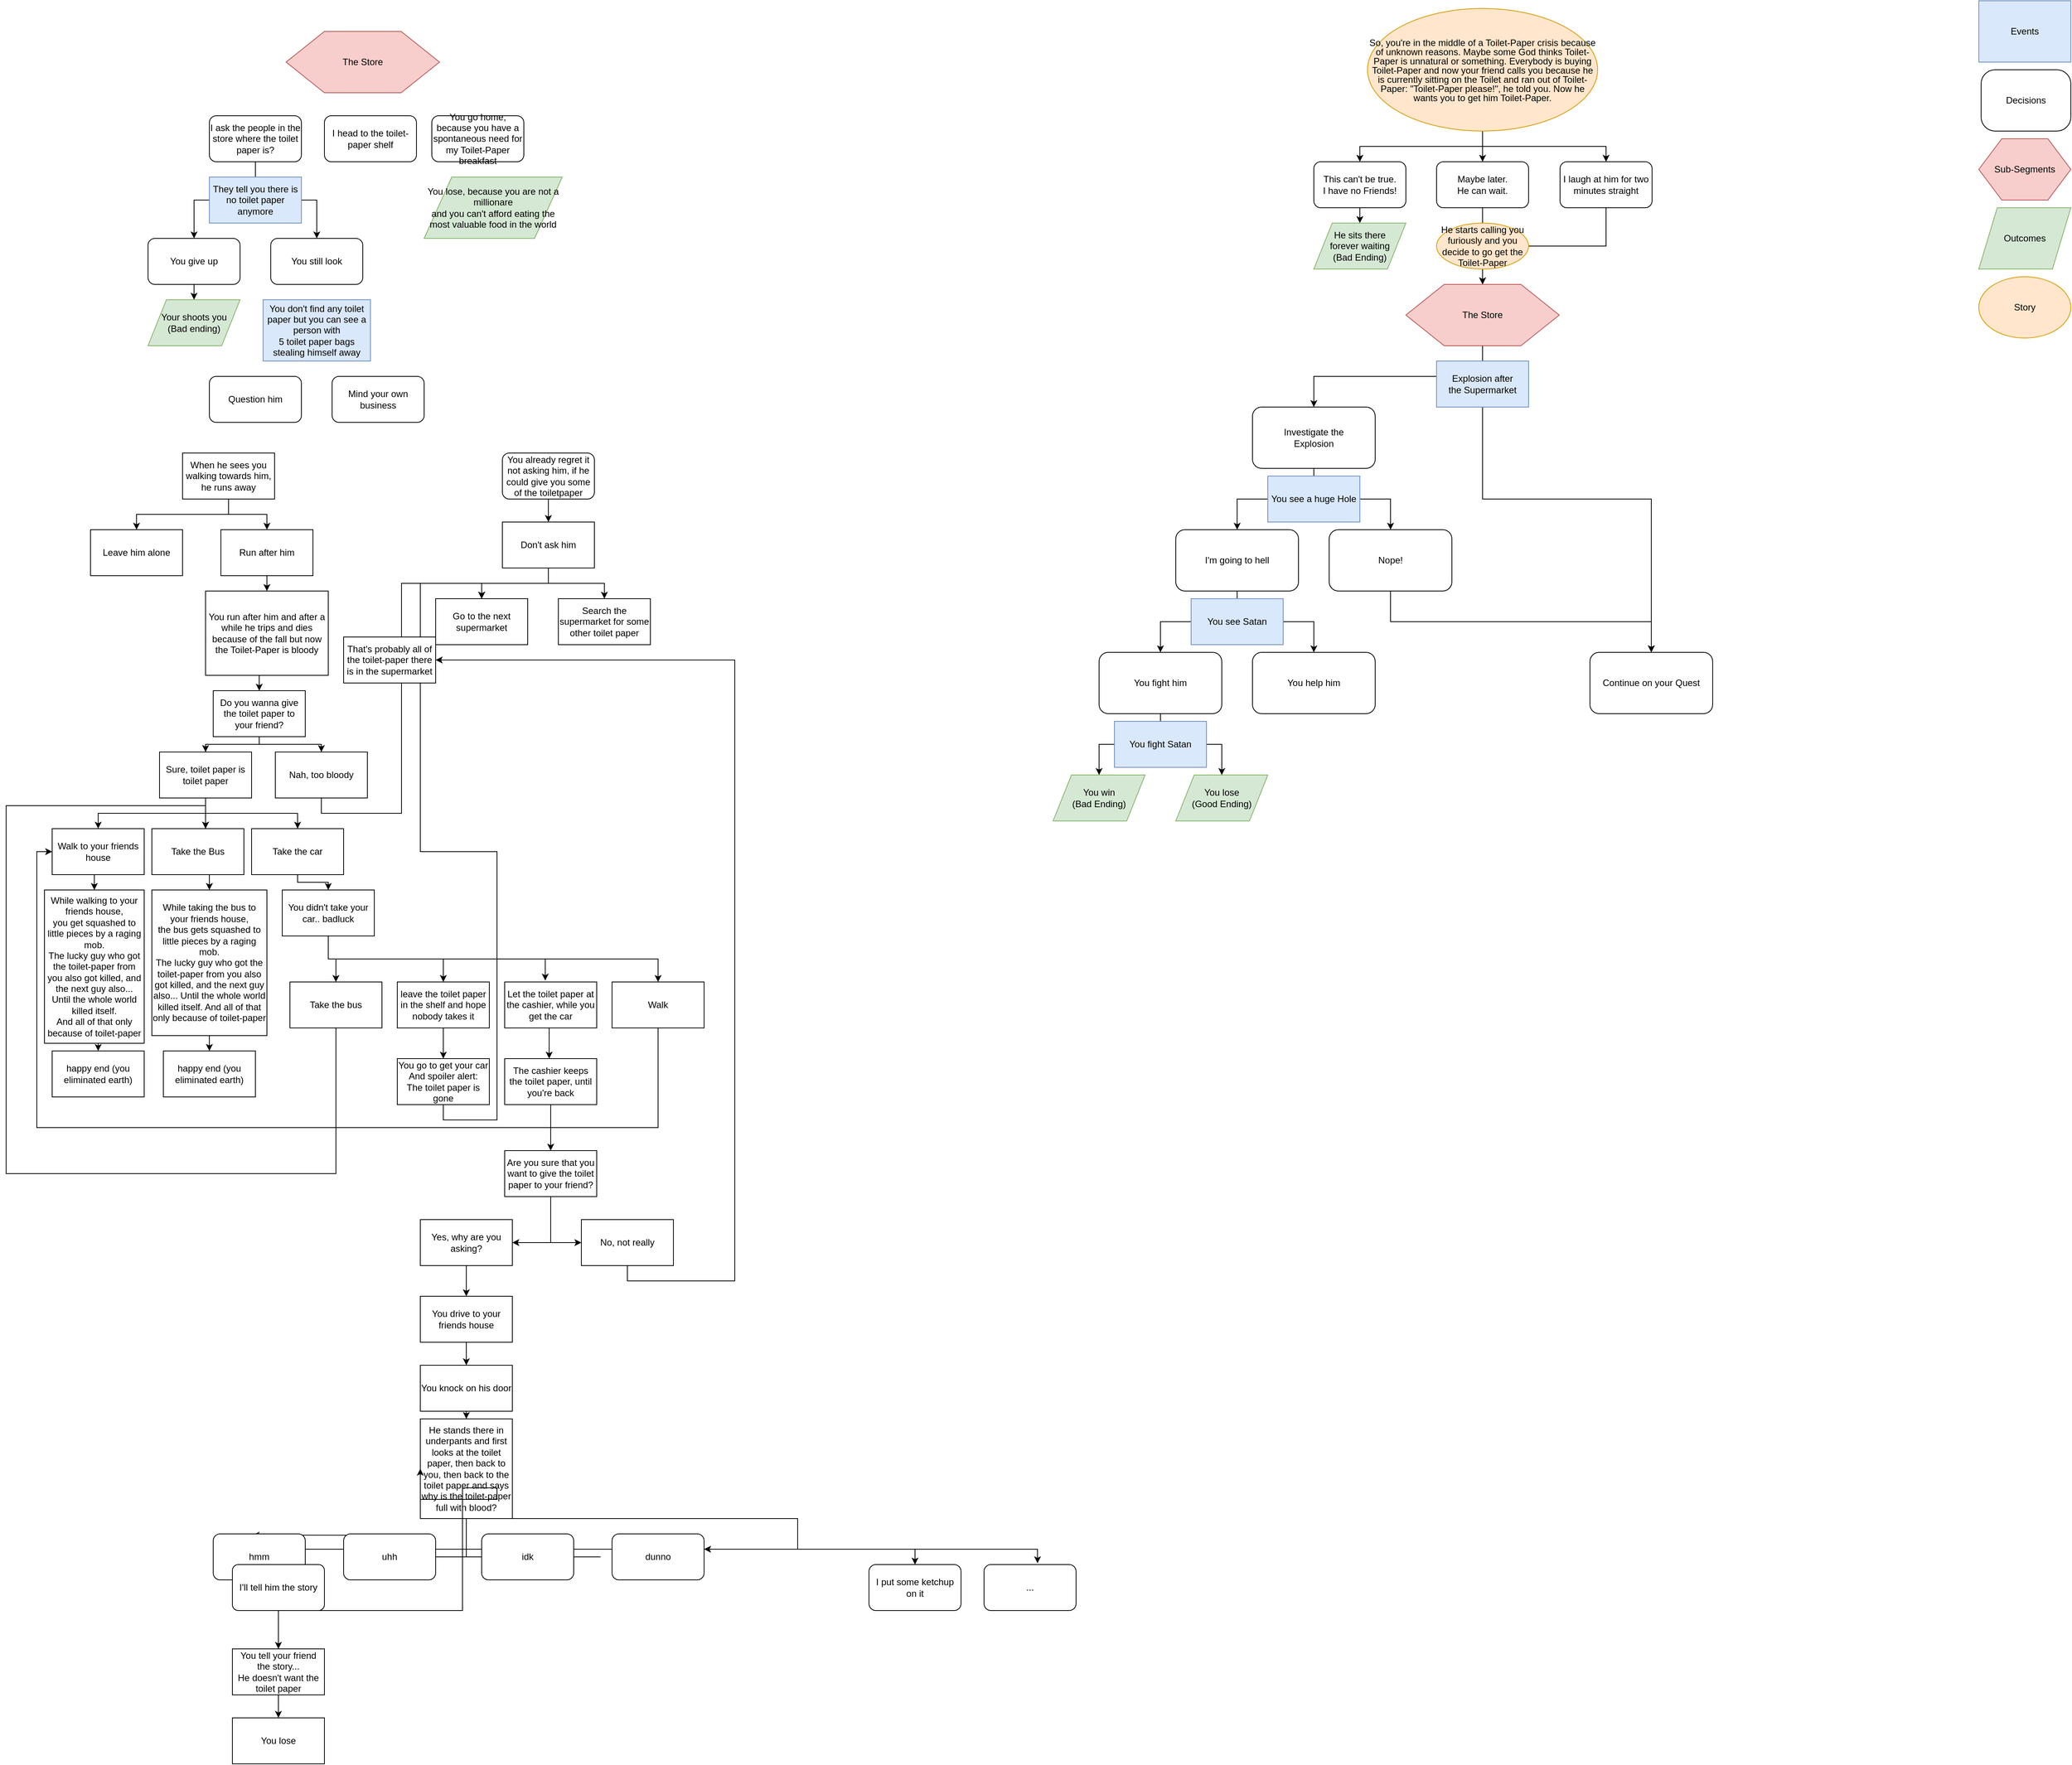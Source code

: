<mxfile version="12.8.9" type="github">
  <diagram id="Qn3-nG2EIfxCC5e99ubx" name="Page-1">
    <mxGraphModel dx="5155" dy="1462" grid="1" gridSize="10" guides="1" tooltips="1" connect="1" arrows="1" fold="1" page="0" pageScale="1" pageWidth="1169" pageHeight="827" background="none" math="0" shadow="0">
      <root>
        <mxCell id="0" />
        <mxCell id="1" parent="0" />
        <mxCell id="w2yHV6jO7LddsXgPNAkQ-8" style="edgeStyle=orthogonalEdgeStyle;rounded=0;orthogonalLoop=1;jettySize=auto;html=1;exitX=0.5;exitY=1;exitDx=0;exitDy=0;entryX=0.5;entryY=0;entryDx=0;entryDy=0;" parent="1" source="qTc8x9LIwxy68OP4qptk-10" target="qTc8x9LIwxy68OP4qptk-4" edge="1">
          <mxGeometry relative="1" as="geometry">
            <mxPoint x="60" y="450" as="sourcePoint" />
            <Array as="points">
              <mxPoint x="60" y="490" />
              <mxPoint x="-160" y="490" />
            </Array>
          </mxGeometry>
        </mxCell>
        <mxCell id="w2yHV6jO7LddsXgPNAkQ-10" style="edgeStyle=orthogonalEdgeStyle;rounded=0;orthogonalLoop=1;jettySize=auto;html=1;exitX=0.5;exitY=1;exitDx=0;exitDy=0;entryX=0.5;entryY=0;entryDx=0;entryDy=0;" parent="1" source="qTc8x9LIwxy68OP4qptk-4" target="w2yHV6jO7LddsXgPNAkQ-2" edge="1">
          <mxGeometry relative="1" as="geometry" />
        </mxCell>
        <mxCell id="w2yHV6jO7LddsXgPNAkQ-13" style="edgeStyle=orthogonalEdgeStyle;rounded=0;orthogonalLoop=1;jettySize=auto;html=1;exitX=0.5;exitY=1;exitDx=0;exitDy=0;entryX=0.5;entryY=0;entryDx=0;entryDy=0;" parent="1" source="qTc8x9LIwxy68OP4qptk-4" target="w2yHV6jO7LddsXgPNAkQ-11" edge="1">
          <mxGeometry relative="1" as="geometry" />
        </mxCell>
        <mxCell id="qTc8x9LIwxy68OP4qptk-4" value="Investigate the&lt;br&gt;Explosion" style="rounded=1;whiteSpace=wrap;html=1;" parent="1" vertex="1">
          <mxGeometry x="-240" y="530" width="160" height="80" as="geometry" />
        </mxCell>
        <mxCell id="qTc8x9LIwxy68OP4qptk-5" value="Continue on your Quest" style="rounded=1;whiteSpace=wrap;html=1;" parent="1" vertex="1">
          <mxGeometry x="200" y="850" width="160" height="80" as="geometry" />
        </mxCell>
        <mxCell id="w2yHV6jO7LddsXgPNAkQ-37" style="edgeStyle=orthogonalEdgeStyle;rounded=0;orthogonalLoop=1;jettySize=auto;html=1;exitX=0.5;exitY=1;exitDx=0;exitDy=0;entryX=0.5;entryY=0;entryDx=0;entryDy=0;" parent="1" source="w2yHV6jO7LddsXgPNAkQ-2" target="w2yHV6jO7LddsXgPNAkQ-36" edge="1">
          <mxGeometry relative="1" as="geometry" />
        </mxCell>
        <mxCell id="w2yHV6jO7LddsXgPNAkQ-38" style="edgeStyle=orthogonalEdgeStyle;rounded=0;orthogonalLoop=1;jettySize=auto;html=1;exitX=0.5;exitY=1;exitDx=0;exitDy=0;entryX=0.5;entryY=0;entryDx=0;entryDy=0;" parent="1" source="w2yHV6jO7LddsXgPNAkQ-2" target="w2yHV6jO7LddsXgPNAkQ-35" edge="1">
          <mxGeometry relative="1" as="geometry" />
        </mxCell>
        <mxCell id="w2yHV6jO7LddsXgPNAkQ-2" value="I&#39;m going to hell" style="rounded=1;whiteSpace=wrap;html=1;" parent="1" vertex="1">
          <mxGeometry x="-340" y="690" width="160" height="80" as="geometry" />
        </mxCell>
        <mxCell id="w2yHV6jO7LddsXgPNAkQ-3" value="You see a huge Hole" style="rounded=0;whiteSpace=wrap;html=1;fillColor=#dae8fc;strokeColor=#6c8ebf;" parent="1" vertex="1">
          <mxGeometry x="-220" y="620" width="120" height="60" as="geometry" />
        </mxCell>
        <mxCell id="ga1ZJdMdY6wzrTvUTJqG-1" style="edgeStyle=orthogonalEdgeStyle;rounded=0;orthogonalLoop=1;jettySize=auto;html=1;exitX=0.5;exitY=1;exitDx=0;exitDy=0;entryX=0.5;entryY=0;entryDx=0;entryDy=0;" parent="1" source="w2yHV6jO7LddsXgPNAkQ-11" target="qTc8x9LIwxy68OP4qptk-5" edge="1">
          <mxGeometry relative="1" as="geometry" />
        </mxCell>
        <mxCell id="w2yHV6jO7LddsXgPNAkQ-11" value="Nope!" style="rounded=1;whiteSpace=wrap;html=1;" parent="1" vertex="1">
          <mxGeometry x="-140" y="690" width="160" height="80" as="geometry" />
        </mxCell>
        <mxCell id="w2yHV6jO7LddsXgPNAkQ-18" value="Events" style="rounded=0;whiteSpace=wrap;html=1;fillColor=#dae8fc;strokeColor=#6c8ebf;" parent="1" vertex="1">
          <mxGeometry x="707" width="120" height="80" as="geometry" />
        </mxCell>
        <mxCell id="w2yHV6jO7LddsXgPNAkQ-19" value="Decisions" style="rounded=1;whiteSpace=wrap;html=1;arcSize=23;" parent="1" vertex="1">
          <mxGeometry x="710" y="90" width="117" height="80" as="geometry" />
        </mxCell>
        <mxCell id="w2yHV6jO7LddsXgPNAkQ-21" value="Outcomes" style="shape=parallelogram;perimeter=parallelogramPerimeter;whiteSpace=wrap;html=1;fillColor=#d5e8d4;strokeColor=#82b366;" parent="1" vertex="1">
          <mxGeometry x="707" y="270" width="120" height="80" as="geometry" />
        </mxCell>
        <mxCell id="w2yHV6jO7LddsXgPNAkQ-22" value="You win&lt;br&gt;(Bad Ending)" style="shape=parallelogram;perimeter=parallelogramPerimeter;whiteSpace=wrap;html=1;fillColor=#d5e8d4;strokeColor=#82b366;" parent="1" vertex="1">
          <mxGeometry x="-500" y="1010" width="120" height="60" as="geometry" />
        </mxCell>
        <mxCell id="w2yHV6jO7LddsXgPNAkQ-23" value="You lose&lt;br&gt;(Good Ending)" style="shape=parallelogram;perimeter=parallelogramPerimeter;whiteSpace=wrap;html=1;fillColor=#d5e8d4;strokeColor=#82b366;" parent="1" vertex="1">
          <mxGeometry x="-340" y="1010" width="120" height="60" as="geometry" />
        </mxCell>
        <mxCell id="w2yHV6jO7LddsXgPNAkQ-33" value="You see Satan" style="rounded=0;whiteSpace=wrap;html=1;fillColor=#dae8fc;strokeColor=#6c8ebf;" parent="1" vertex="1">
          <mxGeometry x="-320" y="780" width="120" height="60" as="geometry" />
        </mxCell>
        <mxCell id="w2yHV6jO7LddsXgPNAkQ-35" value="You help him" style="rounded=1;whiteSpace=wrap;html=1;" parent="1" vertex="1">
          <mxGeometry x="-240" y="850" width="160" height="80" as="geometry" />
        </mxCell>
        <mxCell id="w2yHV6jO7LddsXgPNAkQ-39" style="edgeStyle=orthogonalEdgeStyle;rounded=0;orthogonalLoop=1;jettySize=auto;html=1;exitX=0.5;exitY=1;exitDx=0;exitDy=0;entryX=0.5;entryY=0;entryDx=0;entryDy=0;" parent="1" source="w2yHV6jO7LddsXgPNAkQ-36" target="w2yHV6jO7LddsXgPNAkQ-22" edge="1">
          <mxGeometry relative="1" as="geometry" />
        </mxCell>
        <mxCell id="w2yHV6jO7LddsXgPNAkQ-40" style="edgeStyle=orthogonalEdgeStyle;rounded=0;orthogonalLoop=1;jettySize=auto;html=1;exitX=0.5;exitY=1;exitDx=0;exitDy=0;entryX=0.5;entryY=0;entryDx=0;entryDy=0;" parent="1" source="w2yHV6jO7LddsXgPNAkQ-36" target="w2yHV6jO7LddsXgPNAkQ-23" edge="1">
          <mxGeometry relative="1" as="geometry" />
        </mxCell>
        <mxCell id="w2yHV6jO7LddsXgPNAkQ-36" value="You fight him" style="rounded=1;whiteSpace=wrap;html=1;" parent="1" vertex="1">
          <mxGeometry x="-440" y="850" width="160" height="80" as="geometry" />
        </mxCell>
        <mxCell id="w2yHV6jO7LddsXgPNAkQ-17" value="You fight Satan" style="rounded=0;whiteSpace=wrap;html=1;fillColor=#dae8fc;strokeColor=#6c8ebf;" parent="1" vertex="1">
          <mxGeometry x="-420" y="940" width="120" height="60" as="geometry" />
        </mxCell>
        <mxCell id="hGm-7pk2wTPDIRRF_HYG-1" value="Story" style="ellipse;whiteSpace=wrap;html=1;fillColor=#ffe6cc;strokeColor=#d79b00;" parent="1" vertex="1">
          <mxGeometry x="707" y="360" width="120" height="80" as="geometry" />
        </mxCell>
        <mxCell id="hGm-7pk2wTPDIRRF_HYG-8" style="edgeStyle=orthogonalEdgeStyle;rounded=0;orthogonalLoop=1;jettySize=auto;html=1;exitX=0.5;exitY=1;exitDx=0;exitDy=0;entryX=0.5;entryY=0;entryDx=0;entryDy=0;" parent="1" source="hGm-7pk2wTPDIRRF_HYG-2" target="hGm-7pk2wTPDIRRF_HYG-4" edge="1">
          <mxGeometry relative="1" as="geometry" />
        </mxCell>
        <mxCell id="hGm-7pk2wTPDIRRF_HYG-9" style="edgeStyle=orthogonalEdgeStyle;rounded=0;orthogonalLoop=1;jettySize=auto;html=1;exitX=0.5;exitY=1;exitDx=0;exitDy=0;entryX=0.5;entryY=0;entryDx=0;entryDy=0;" parent="1" source="hGm-7pk2wTPDIRRF_HYG-2" target="hGm-7pk2wTPDIRRF_HYG-5" edge="1">
          <mxGeometry relative="1" as="geometry" />
        </mxCell>
        <mxCell id="hGm-7pk2wTPDIRRF_HYG-10" style="edgeStyle=orthogonalEdgeStyle;rounded=0;orthogonalLoop=1;jettySize=auto;html=1;exitX=0.5;exitY=1;exitDx=0;exitDy=0;entryX=0.5;entryY=0;entryDx=0;entryDy=0;" parent="1" source="hGm-7pk2wTPDIRRF_HYG-2" target="hGm-7pk2wTPDIRRF_HYG-6" edge="1">
          <mxGeometry relative="1" as="geometry" />
        </mxCell>
        <mxCell id="hGm-7pk2wTPDIRRF_HYG-2" value="&lt;p style=&quot;line-height: 100%&quot;&gt;So, you&#39;re in the middle of a Toilet-Paper crisis because of unknown reasons. Maybe some God thinks Toilet-Paper is unnatural or something. Everybody is buying Toilet-Paper and now your friend calls you because he is currently sitting on the Toilet and ran out of Toilet-Paper: &quot;Toilet-Paper please!&quot;, he told you. Now he wants you to get him Toilet-Paper.&lt;/p&gt;" style="ellipse;whiteSpace=wrap;html=1;fillColor=#ffe6cc;strokeColor=#d79b00;align=center;" parent="1" vertex="1">
          <mxGeometry x="-90" y="10" width="300" height="160" as="geometry" />
        </mxCell>
        <mxCell id="hGm-7pk2wTPDIRRF_HYG-13" style="edgeStyle=orthogonalEdgeStyle;rounded=0;orthogonalLoop=1;jettySize=auto;html=1;exitX=0.5;exitY=1;exitDx=0;exitDy=0;entryX=0.5;entryY=0;entryDx=0;entryDy=0;" parent="1" source="hGm-7pk2wTPDIRRF_HYG-4" target="hGm-7pk2wTPDIRRF_HYG-12" edge="1">
          <mxGeometry relative="1" as="geometry" />
        </mxCell>
        <mxCell id="hGm-7pk2wTPDIRRF_HYG-4" value="This can&#39;t be true.&lt;br&gt;I have no Friends!" style="rounded=1;whiteSpace=wrap;html=1;" parent="1" vertex="1">
          <mxGeometry x="-160" y="210" width="120" height="60" as="geometry" />
        </mxCell>
        <mxCell id="HRX807A8xVsZpX2Y_Qhh-1" style="edgeStyle=orthogonalEdgeStyle;rounded=0;orthogonalLoop=1;jettySize=auto;html=1;exitX=0.5;exitY=1;exitDx=0;exitDy=0;entryX=0.5;entryY=0;entryDx=0;entryDy=0;" edge="1" parent="1" source="hGm-7pk2wTPDIRRF_HYG-5" target="OO5MdOur09zsrJe4_zCE-3">
          <mxGeometry relative="1" as="geometry" />
        </mxCell>
        <mxCell id="hGm-7pk2wTPDIRRF_HYG-5" value="Maybe later.&lt;br&gt;He can wait." style="rounded=1;whiteSpace=wrap;html=1;" parent="1" vertex="1">
          <mxGeometry y="210" width="120" height="60" as="geometry" />
        </mxCell>
        <mxCell id="HRX807A8xVsZpX2Y_Qhh-2" style="edgeStyle=orthogonalEdgeStyle;rounded=0;orthogonalLoop=1;jettySize=auto;html=1;exitX=0.5;exitY=1;exitDx=0;exitDy=0;entryX=0.5;entryY=0;entryDx=0;entryDy=0;" edge="1" parent="1" source="hGm-7pk2wTPDIRRF_HYG-6" target="OO5MdOur09zsrJe4_zCE-3">
          <mxGeometry relative="1" as="geometry" />
        </mxCell>
        <mxCell id="hGm-7pk2wTPDIRRF_HYG-6" value="I laugh at him for two minutes straight" style="rounded=1;whiteSpace=wrap;html=1;" parent="1" vertex="1">
          <mxGeometry x="161" y="210" width="120" height="60" as="geometry" />
        </mxCell>
        <mxCell id="hGm-7pk2wTPDIRRF_HYG-12" value="He sits there &lt;br&gt;forever waiting&lt;br&gt;(Bad Ending)" style="shape=parallelogram;perimeter=parallelogramPerimeter;whiteSpace=wrap;html=1;fillColor=#d5e8d4;strokeColor=#82b366;" parent="1" vertex="1">
          <mxGeometry x="-160" y="290" width="120" height="60" as="geometry" />
        </mxCell>
        <mxCell id="hGm-7pk2wTPDIRRF_HYG-14" value="He starts calling you furiously and you decide to go get the Toilet-Paper" style="ellipse;whiteSpace=wrap;html=1;fillColor=#ffe6cc;strokeColor=#d79b00;" parent="1" vertex="1">
          <mxGeometry y="290" width="120" height="60" as="geometry" />
        </mxCell>
        <mxCell id="OO5MdOur09zsrJe4_zCE-1" value="Sub-Segments" style="shape=hexagon;perimeter=hexagonPerimeter2;whiteSpace=wrap;html=1;fillColor=#f8cecc;strokeColor=#b85450;" parent="1" vertex="1">
          <mxGeometry x="707" y="180" width="120" height="80" as="geometry" />
        </mxCell>
        <mxCell id="xJ5OwYgdjSTBkFPhT8F--6" style="edgeStyle=orthogonalEdgeStyle;rounded=0;orthogonalLoop=1;jettySize=auto;html=1;exitX=0.5;exitY=1;exitDx=0;exitDy=0;entryX=0.5;entryY=0;entryDx=0;entryDy=0;" edge="1" parent="1" source="OO5MdOur09zsrJe4_zCE-3" target="qTc8x9LIwxy68OP4qptk-5">
          <mxGeometry relative="1" as="geometry" />
        </mxCell>
        <mxCell id="OO5MdOur09zsrJe4_zCE-3" value="The Store" style="shape=hexagon;perimeter=hexagonPerimeter2;whiteSpace=wrap;html=1;fillColor=#f8cecc;strokeColor=#b85450;" parent="1" vertex="1">
          <mxGeometry x="-40" y="370" width="200" height="80" as="geometry" />
        </mxCell>
        <mxCell id="qTc8x9LIwxy68OP4qptk-10" value="Explosion after&lt;br&gt;the Supermarket" style="rounded=0;whiteSpace=wrap;html=1;fillColor=#dae8fc;strokeColor=#6c8ebf;" parent="1" vertex="1">
          <mxGeometry y="470" width="120" height="60" as="geometry" />
        </mxCell>
        <mxCell id="4MemGEek6DB2b53ONelM-1" value="The Store" style="shape=hexagon;perimeter=hexagonPerimeter2;whiteSpace=wrap;html=1;fillColor=#f8cecc;strokeColor=#b85450;" parent="1" vertex="1">
          <mxGeometry x="-1500" y="40" width="200" height="80" as="geometry" />
        </mxCell>
        <mxCell id="4MemGEek6DB2b53ONelM-9" value="&lt;div&gt;You don&#39;t find any toilet paper but you can see a person with &lt;br&gt;&lt;/div&gt;&lt;div&gt;5 toilet paper bags stealing himself away&lt;/div&gt;" style="rounded=0;whiteSpace=wrap;html=1;fillColor=#dae8fc;strokeColor=#6c8ebf;" parent="1" vertex="1">
          <mxGeometry x="-1530" y="390" width="140" height="80" as="geometry" />
        </mxCell>
        <mxCell id="WwWyATiSNRp0P1ia7kzS-32" style="edgeStyle=orthogonalEdgeStyle;rounded=0;orthogonalLoop=1;jettySize=auto;html=1;exitX=0.5;exitY=1;exitDx=0;exitDy=0;entryX=0.5;entryY=0;entryDx=0;entryDy=0;" parent="1" source="WwWyATiSNRp0P1ia7kzS-8" target="WwWyATiSNRp0P1ia7kzS-31" edge="1">
          <mxGeometry relative="1" as="geometry" />
        </mxCell>
        <mxCell id="WwWyATiSNRp0P1ia7kzS-33" style="edgeStyle=orthogonalEdgeStyle;rounded=0;orthogonalLoop=1;jettySize=auto;html=1;exitX=0.5;exitY=1;exitDx=0;exitDy=0;entryX=0.5;entryY=0;entryDx=0;entryDy=0;" parent="1" source="WwWyATiSNRp0P1ia7kzS-8" target="WwWyATiSNRp0P1ia7kzS-30" edge="1">
          <mxGeometry relative="1" as="geometry" />
        </mxCell>
        <mxCell id="WwWyATiSNRp0P1ia7kzS-8" value="When he sees you walking towards him, he runs away" style="rounded=0;whiteSpace=wrap;html=1;" parent="1" vertex="1">
          <mxGeometry x="-1635" y="590" width="120" height="60" as="geometry" />
        </mxCell>
        <mxCell id="WwWyATiSNRp0P1ia7kzS-25" style="edgeStyle=orthogonalEdgeStyle;rounded=0;orthogonalLoop=1;jettySize=auto;html=1;exitX=0.5;exitY=1;exitDx=0;exitDy=0;entryX=0.5;entryY=0;entryDx=0;entryDy=0;" parent="1" source="WwWyATiSNRp0P1ia7kzS-9" target="WwWyATiSNRp0P1ia7kzS-17" edge="1">
          <mxGeometry relative="1" as="geometry" />
        </mxCell>
        <mxCell id="WwWyATiSNRp0P1ia7kzS-9" value="&lt;div&gt;You already regret it not asking him, if he could give you some of the toiletpaper&lt;/div&gt;" style="rounded=1;whiteSpace=wrap;html=1;" parent="1" vertex="1">
          <mxGeometry x="-1218" y="590" width="120" height="60" as="geometry" />
        </mxCell>
        <mxCell id="WwWyATiSNRp0P1ia7kzS-28" style="edgeStyle=orthogonalEdgeStyle;rounded=0;orthogonalLoop=1;jettySize=auto;html=1;exitX=0.5;exitY=1;exitDx=0;exitDy=0;entryX=0.5;entryY=0;entryDx=0;entryDy=0;" parent="1" source="WwWyATiSNRp0P1ia7kzS-17" target="WwWyATiSNRp0P1ia7kzS-27" edge="1">
          <mxGeometry relative="1" as="geometry" />
        </mxCell>
        <mxCell id="xJ5OwYgdjSTBkFPhT8F--2" style="edgeStyle=orthogonalEdgeStyle;rounded=0;orthogonalLoop=1;jettySize=auto;html=1;exitX=0.5;exitY=1;exitDx=0;exitDy=0;entryX=0.5;entryY=0;entryDx=0;entryDy=0;" edge="1" parent="1" source="WwWyATiSNRp0P1ia7kzS-17" target="WwWyATiSNRp0P1ia7kzS-26">
          <mxGeometry relative="1" as="geometry" />
        </mxCell>
        <mxCell id="WwWyATiSNRp0P1ia7kzS-17" value="Don&#39;t ask him" style="rounded=0;whiteSpace=wrap;html=1;" parent="1" vertex="1">
          <mxGeometry x="-1218" y="680" width="120" height="60" as="geometry" />
        </mxCell>
        <mxCell id="WwWyATiSNRp0P1ia7kzS-26" value="Go to the next supermarket" style="rounded=0;whiteSpace=wrap;html=1;" parent="1" vertex="1">
          <mxGeometry x="-1305" y="780" width="120" height="60" as="geometry" />
        </mxCell>
        <mxCell id="WwWyATiSNRp0P1ia7kzS-27" value="Search the supermarket for some other toilet paper" style="rounded=0;whiteSpace=wrap;html=1;" parent="1" vertex="1">
          <mxGeometry x="-1145" y="780" width="120" height="60" as="geometry" />
        </mxCell>
        <mxCell id="WwWyATiSNRp0P1ia7kzS-30" value="&lt;div&gt;Leave him alone&lt;/div&gt;" style="rounded=0;whiteSpace=wrap;html=1;" parent="1" vertex="1">
          <mxGeometry x="-1755" y="690" width="120" height="60" as="geometry" />
        </mxCell>
        <mxCell id="M6KW342iFe4JDzRaZPrO-2" style="edgeStyle=orthogonalEdgeStyle;rounded=0;orthogonalLoop=1;jettySize=auto;html=1;exitX=0.5;exitY=1;exitDx=0;exitDy=0;entryX=0.5;entryY=0;entryDx=0;entryDy=0;" edge="1" parent="1" source="WwWyATiSNRp0P1ia7kzS-31" target="M6KW342iFe4JDzRaZPrO-1">
          <mxGeometry relative="1" as="geometry" />
        </mxCell>
        <mxCell id="WwWyATiSNRp0P1ia7kzS-31" value="Run after him" style="rounded=0;whiteSpace=wrap;html=1;" parent="1" vertex="1">
          <mxGeometry x="-1585" y="690" width="120" height="60" as="geometry" />
        </mxCell>
        <mxCell id="M6KW342iFe4JDzRaZPrO-4" style="edgeStyle=orthogonalEdgeStyle;rounded=0;orthogonalLoop=1;jettySize=auto;html=1;exitX=0.5;exitY=1;exitDx=0;exitDy=0;entryX=0.5;entryY=0;entryDx=0;entryDy=0;" edge="1" parent="1" source="M6KW342iFe4JDzRaZPrO-1" target="M6KW342iFe4JDzRaZPrO-3">
          <mxGeometry relative="1" as="geometry" />
        </mxCell>
        <mxCell id="M6KW342iFe4JDzRaZPrO-1" value="You run after him and after a while he trips and dies because of the fall but now the Toilet-Paper is bloody" style="rounded=0;whiteSpace=wrap;html=1;" vertex="1" parent="1">
          <mxGeometry x="-1605" y="770" width="160" height="110" as="geometry" />
        </mxCell>
        <mxCell id="M6KW342iFe4JDzRaZPrO-7" style="edgeStyle=orthogonalEdgeStyle;rounded=0;orthogonalLoop=1;jettySize=auto;html=1;exitX=0.5;exitY=1;exitDx=0;exitDy=0;entryX=0.5;entryY=0;entryDx=0;entryDy=0;" edge="1" parent="1" source="M6KW342iFe4JDzRaZPrO-3" target="M6KW342iFe4JDzRaZPrO-5">
          <mxGeometry relative="1" as="geometry">
            <Array as="points">
              <mxPoint x="-1535" y="970" />
              <mxPoint x="-1605" y="970" />
            </Array>
          </mxGeometry>
        </mxCell>
        <mxCell id="M6KW342iFe4JDzRaZPrO-8" style="edgeStyle=orthogonalEdgeStyle;rounded=0;orthogonalLoop=1;jettySize=auto;html=1;exitX=0.5;exitY=1;exitDx=0;exitDy=0;entryX=0.5;entryY=0;entryDx=0;entryDy=0;" edge="1" parent="1" source="M6KW342iFe4JDzRaZPrO-3" target="M6KW342iFe4JDzRaZPrO-6">
          <mxGeometry relative="1" as="geometry">
            <Array as="points">
              <mxPoint x="-1535" y="970" />
              <mxPoint x="-1454" y="970" />
            </Array>
          </mxGeometry>
        </mxCell>
        <mxCell id="M6KW342iFe4JDzRaZPrO-3" value="Do you wanna give the toilet paper to your friend?" style="rounded=0;whiteSpace=wrap;html=1;" vertex="1" parent="1">
          <mxGeometry x="-1595" y="900" width="120" height="60" as="geometry" />
        </mxCell>
        <mxCell id="M6KW342iFe4JDzRaZPrO-13" style="edgeStyle=orthogonalEdgeStyle;rounded=0;orthogonalLoop=1;jettySize=auto;html=1;exitX=0.5;exitY=1;exitDx=0;exitDy=0;" edge="1" parent="1" source="M6KW342iFe4JDzRaZPrO-5" target="M6KW342iFe4JDzRaZPrO-12">
          <mxGeometry relative="1" as="geometry" />
        </mxCell>
        <mxCell id="M6KW342iFe4JDzRaZPrO-14" style="edgeStyle=orthogonalEdgeStyle;rounded=0;orthogonalLoop=1;jettySize=auto;html=1;exitX=0.5;exitY=1;exitDx=0;exitDy=0;" edge="1" parent="1" source="M6KW342iFe4JDzRaZPrO-5" target="M6KW342iFe4JDzRaZPrO-11">
          <mxGeometry relative="1" as="geometry">
            <Array as="points">
              <mxPoint x="-1605" y="1070" />
              <mxPoint x="-1605" y="1070" />
            </Array>
          </mxGeometry>
        </mxCell>
        <mxCell id="M6KW342iFe4JDzRaZPrO-15" style="edgeStyle=orthogonalEdgeStyle;rounded=0;orthogonalLoop=1;jettySize=auto;html=1;exitX=0.5;exitY=1;exitDx=0;exitDy=0;entryX=0.5;entryY=0;entryDx=0;entryDy=0;" edge="1" parent="1" source="M6KW342iFe4JDzRaZPrO-5" target="M6KW342iFe4JDzRaZPrO-10">
          <mxGeometry relative="1" as="geometry" />
        </mxCell>
        <mxCell id="M6KW342iFe4JDzRaZPrO-5" value="Sure, toilet paper is toilet paper " style="rounded=0;whiteSpace=wrap;html=1;" vertex="1" parent="1">
          <mxGeometry x="-1665" y="980" width="120" height="60" as="geometry" />
        </mxCell>
        <mxCell id="xJ5OwYgdjSTBkFPhT8F--1" style="edgeStyle=orthogonalEdgeStyle;rounded=0;orthogonalLoop=1;jettySize=auto;html=1;exitX=0.5;exitY=1;exitDx=0;exitDy=0;entryX=0.5;entryY=0;entryDx=0;entryDy=0;" edge="1" parent="1" source="M6KW342iFe4JDzRaZPrO-6" target="WwWyATiSNRp0P1ia7kzS-26">
          <mxGeometry relative="1" as="geometry" />
        </mxCell>
        <mxCell id="M6KW342iFe4JDzRaZPrO-6" value="Nah, too bloody" style="rounded=0;whiteSpace=wrap;html=1;" vertex="1" parent="1">
          <mxGeometry x="-1514" y="980" width="120" height="60" as="geometry" />
        </mxCell>
        <mxCell id="M6KW342iFe4JDzRaZPrO-20" style="edgeStyle=orthogonalEdgeStyle;rounded=0;orthogonalLoop=1;jettySize=auto;html=1;exitX=0.5;exitY=1;exitDx=0;exitDy=0;entryX=0.5;entryY=0;entryDx=0;entryDy=0;" edge="1" parent="1" source="M6KW342iFe4JDzRaZPrO-10" target="M6KW342iFe4JDzRaZPrO-17">
          <mxGeometry relative="1" as="geometry" />
        </mxCell>
        <mxCell id="M6KW342iFe4JDzRaZPrO-10" value="&lt;div&gt;Walk to your friends house&lt;/div&gt;" style="rounded=0;whiteSpace=wrap;html=1;" vertex="1" parent="1">
          <mxGeometry x="-1805" y="1080" width="120" height="60" as="geometry" />
        </mxCell>
        <mxCell id="M6KW342iFe4JDzRaZPrO-24" style="edgeStyle=orthogonalEdgeStyle;rounded=0;orthogonalLoop=1;jettySize=auto;html=1;exitX=0.5;exitY=1;exitDx=0;exitDy=0;entryX=0.5;entryY=0;entryDx=0;entryDy=0;" edge="1" parent="1" source="M6KW342iFe4JDzRaZPrO-11" target="M6KW342iFe4JDzRaZPrO-22">
          <mxGeometry relative="1" as="geometry" />
        </mxCell>
        <mxCell id="M6KW342iFe4JDzRaZPrO-11" value="Take the Bus" style="rounded=0;whiteSpace=wrap;html=1;" vertex="1" parent="1">
          <mxGeometry x="-1675" y="1080" width="120" height="60" as="geometry" />
        </mxCell>
        <mxCell id="M6KW342iFe4JDzRaZPrO-26" style="edgeStyle=orthogonalEdgeStyle;rounded=0;orthogonalLoop=1;jettySize=auto;html=1;exitX=0.5;exitY=1;exitDx=0;exitDy=0;entryX=0.5;entryY=0;entryDx=0;entryDy=0;" edge="1" parent="1" source="M6KW342iFe4JDzRaZPrO-12" target="M6KW342iFe4JDzRaZPrO-25">
          <mxGeometry relative="1" as="geometry">
            <Array as="points">
              <mxPoint x="-1485" y="1150" />
              <mxPoint x="-1445" y="1150" />
            </Array>
          </mxGeometry>
        </mxCell>
        <mxCell id="M6KW342iFe4JDzRaZPrO-12" value="Take the car" style="rounded=0;whiteSpace=wrap;html=1;" vertex="1" parent="1">
          <mxGeometry x="-1545" y="1080" width="120" height="60" as="geometry" />
        </mxCell>
        <mxCell id="M6KW342iFe4JDzRaZPrO-19" style="edgeStyle=orthogonalEdgeStyle;rounded=0;orthogonalLoop=1;jettySize=auto;html=1;exitX=0.5;exitY=1;exitDx=0;exitDy=0;entryX=0.5;entryY=0;entryDx=0;entryDy=0;" edge="1" parent="1" source="M6KW342iFe4JDzRaZPrO-17" target="M6KW342iFe4JDzRaZPrO-18">
          <mxGeometry relative="1" as="geometry" />
        </mxCell>
        <mxCell id="M6KW342iFe4JDzRaZPrO-17" value="&lt;div&gt;While walking to your friends house,&lt;/div&gt;&lt;div&gt;you get squashed to little pieces by a raging mob.&lt;/div&gt;&lt;div&gt;The lucky guy who got the toilet-paper from you also got killed, and the next guy also... Until the whole world killed itself.&lt;/div&gt;&lt;div&gt; And all of that only because of toilet-paper&lt;/div&gt;" style="rounded=0;whiteSpace=wrap;html=1;" vertex="1" parent="1">
          <mxGeometry x="-1815" y="1160" width="130" height="200" as="geometry" />
        </mxCell>
        <mxCell id="M6KW342iFe4JDzRaZPrO-18" value="happy end (you eliminated earth)" style="rounded=0;whiteSpace=wrap;html=1;" vertex="1" parent="1">
          <mxGeometry x="-1805" y="1370" width="120" height="60" as="geometry" />
        </mxCell>
        <mxCell id="M6KW342iFe4JDzRaZPrO-21" style="edgeStyle=orthogonalEdgeStyle;rounded=0;orthogonalLoop=1;jettySize=auto;html=1;exitX=0.5;exitY=1;exitDx=0;exitDy=0;entryX=0.5;entryY=0;entryDx=0;entryDy=0;" edge="1" source="M6KW342iFe4JDzRaZPrO-22" target="M6KW342iFe4JDzRaZPrO-23" parent="1">
          <mxGeometry relative="1" as="geometry" />
        </mxCell>
        <mxCell id="M6KW342iFe4JDzRaZPrO-22" value="&lt;div&gt;While taking the bus to your friends house,&lt;/div&gt;&lt;div&gt;the bus gets squashed to little pieces by a raging mob.&lt;br&gt;&lt;/div&gt;&lt;div&gt;The lucky guy who got the toilet-paper from you also got killed, and the next guy also... Until the whole world killed itself. And all of that only because of toilet-paper&lt;br&gt;&lt;/div&gt;" style="rounded=0;whiteSpace=wrap;html=1;" vertex="1" parent="1">
          <mxGeometry x="-1675" y="1160" width="150" height="190" as="geometry" />
        </mxCell>
        <mxCell id="M6KW342iFe4JDzRaZPrO-23" value="happy end (you eliminated earth)" style="rounded=0;whiteSpace=wrap;html=1;" vertex="1" parent="1">
          <mxGeometry x="-1660" y="1370" width="120" height="60" as="geometry" />
        </mxCell>
        <mxCell id="M6KW342iFe4JDzRaZPrO-31" style="edgeStyle=orthogonalEdgeStyle;rounded=0;orthogonalLoop=1;jettySize=auto;html=1;exitX=0.5;exitY=1;exitDx=0;exitDy=0;entryX=0.5;entryY=0;entryDx=0;entryDy=0;" edge="1" parent="1" source="M6KW342iFe4JDzRaZPrO-25" target="M6KW342iFe4JDzRaZPrO-30">
          <mxGeometry relative="1" as="geometry" />
        </mxCell>
        <mxCell id="M6KW342iFe4JDzRaZPrO-32" style="edgeStyle=orthogonalEdgeStyle;rounded=0;orthogonalLoop=1;jettySize=auto;html=1;exitX=0.5;exitY=1;exitDx=0;exitDy=0;entryX=0.5;entryY=0;entryDx=0;entryDy=0;" edge="1" parent="1" source="M6KW342iFe4JDzRaZPrO-25" target="M6KW342iFe4JDzRaZPrO-27">
          <mxGeometry relative="1" as="geometry" />
        </mxCell>
        <mxCell id="M6KW342iFe4JDzRaZPrO-33" style="edgeStyle=orthogonalEdgeStyle;rounded=0;orthogonalLoop=1;jettySize=auto;html=1;exitX=0.5;exitY=1;exitDx=0;exitDy=0;entryX=0.441;entryY=-0.031;entryDx=0;entryDy=0;entryPerimeter=0;" edge="1" parent="1" source="M6KW342iFe4JDzRaZPrO-25" target="M6KW342iFe4JDzRaZPrO-28">
          <mxGeometry relative="1" as="geometry" />
        </mxCell>
        <mxCell id="M6KW342iFe4JDzRaZPrO-34" style="edgeStyle=orthogonalEdgeStyle;rounded=0;orthogonalLoop=1;jettySize=auto;html=1;exitX=0.5;exitY=1;exitDx=0;exitDy=0;" edge="1" parent="1" source="M6KW342iFe4JDzRaZPrO-25" target="M6KW342iFe4JDzRaZPrO-29">
          <mxGeometry relative="1" as="geometry" />
        </mxCell>
        <mxCell id="M6KW342iFe4JDzRaZPrO-25" value="&lt;div&gt;You didn&#39;t take your car.. badluck&lt;/div&gt;" style="rounded=0;whiteSpace=wrap;html=1;" vertex="1" parent="1">
          <mxGeometry x="-1505" y="1160" width="120" height="60" as="geometry" />
        </mxCell>
        <mxCell id="M6KW342iFe4JDzRaZPrO-39" style="edgeStyle=orthogonalEdgeStyle;rounded=0;orthogonalLoop=1;jettySize=auto;html=1;exitX=0.5;exitY=1;exitDx=0;exitDy=0;entryX=0.5;entryY=0;entryDx=0;entryDy=0;" edge="1" parent="1" source="M6KW342iFe4JDzRaZPrO-27" target="M6KW342iFe4JDzRaZPrO-38">
          <mxGeometry relative="1" as="geometry" />
        </mxCell>
        <mxCell id="M6KW342iFe4JDzRaZPrO-27" value="leave the toilet paper in the shelf and hope nobody takes it" style="rounded=0;whiteSpace=wrap;html=1;" vertex="1" parent="1">
          <mxGeometry x="-1355" y="1280" width="120" height="60" as="geometry" />
        </mxCell>
        <mxCell id="M6KW342iFe4JDzRaZPrO-48" style="edgeStyle=orthogonalEdgeStyle;rounded=0;orthogonalLoop=1;jettySize=auto;html=1;exitX=0.5;exitY=1;exitDx=0;exitDy=0;" edge="1" parent="1" source="M6KW342iFe4JDzRaZPrO-28" target="M6KW342iFe4JDzRaZPrO-47">
          <mxGeometry relative="1" as="geometry">
            <mxPoint x="-1157" y="1370" as="targetPoint" />
            <Array as="points">
              <mxPoint x="-1157" y="1340" />
            </Array>
          </mxGeometry>
        </mxCell>
        <mxCell id="M6KW342iFe4JDzRaZPrO-28" value="Let the toilet paper at the cashier, while you get the car" style="rounded=0;whiteSpace=wrap;html=1;" vertex="1" parent="1">
          <mxGeometry x="-1215" y="1280" width="120" height="60" as="geometry" />
        </mxCell>
        <mxCell id="M6KW342iFe4JDzRaZPrO-37" style="edgeStyle=orthogonalEdgeStyle;rounded=0;orthogonalLoop=1;jettySize=auto;html=1;exitX=0.5;exitY=1;exitDx=0;exitDy=0;entryX=0;entryY=0.5;entryDx=0;entryDy=0;" edge="1" parent="1" source="M6KW342iFe4JDzRaZPrO-29" target="M6KW342iFe4JDzRaZPrO-10">
          <mxGeometry relative="1" as="geometry">
            <Array as="points">
              <mxPoint x="-1015" y="1470" />
              <mxPoint x="-1825" y="1470" />
              <mxPoint x="-1825" y="1110" />
            </Array>
          </mxGeometry>
        </mxCell>
        <mxCell id="M6KW342iFe4JDzRaZPrO-29" value="Walk" style="rounded=0;whiteSpace=wrap;html=1;" vertex="1" parent="1">
          <mxGeometry x="-1075" y="1280" width="120" height="60" as="geometry" />
        </mxCell>
        <mxCell id="M6KW342iFe4JDzRaZPrO-35" style="edgeStyle=orthogonalEdgeStyle;rounded=0;orthogonalLoop=1;jettySize=auto;html=1;exitX=0.5;exitY=1;exitDx=0;exitDy=0;" edge="1" parent="1" source="M6KW342iFe4JDzRaZPrO-30" target="M6KW342iFe4JDzRaZPrO-11">
          <mxGeometry relative="1" as="geometry">
            <Array as="points">
              <mxPoint x="-1435" y="1530" />
              <mxPoint x="-1865" y="1530" />
              <mxPoint x="-1865" y="1050" />
              <mxPoint x="-1605" y="1050" />
            </Array>
          </mxGeometry>
        </mxCell>
        <mxCell id="M6KW342iFe4JDzRaZPrO-30" value="Take the bus" style="rounded=0;whiteSpace=wrap;html=1;" vertex="1" parent="1">
          <mxGeometry x="-1495" y="1280" width="120" height="60" as="geometry" />
        </mxCell>
        <mxCell id="xJ5OwYgdjSTBkFPhT8F--4" style="edgeStyle=orthogonalEdgeStyle;rounded=0;orthogonalLoop=1;jettySize=auto;html=1;exitX=0.5;exitY=1;exitDx=0;exitDy=0;entryX=0.5;entryY=0;entryDx=0;entryDy=0;" edge="1" parent="1" source="M6KW342iFe4JDzRaZPrO-38" target="WwWyATiSNRp0P1ia7kzS-26">
          <mxGeometry relative="1" as="geometry">
            <Array as="points">
              <mxPoint x="-1295" y="1460" />
              <mxPoint x="-1225" y="1460" />
              <mxPoint x="-1225" y="1110" />
              <mxPoint x="-1325" y="1110" />
              <mxPoint x="-1325" y="760" />
              <mxPoint x="-1245" y="760" />
            </Array>
          </mxGeometry>
        </mxCell>
        <mxCell id="M6KW342iFe4JDzRaZPrO-38" value="&lt;div&gt;You go to get your car&lt;br&gt;&lt;/div&gt;&lt;div&gt;And spoiler alert:&lt;/div&gt;&lt;div&gt;The toilet paper is gone&lt;br&gt; &lt;/div&gt;" style="rounded=0;whiteSpace=wrap;html=1;" vertex="1" parent="1">
          <mxGeometry x="-1355" y="1380" width="120" height="60" as="geometry" />
        </mxCell>
        <mxCell id="M6KW342iFe4JDzRaZPrO-52" style="edgeStyle=orthogonalEdgeStyle;rounded=0;orthogonalLoop=1;jettySize=auto;html=1;exitX=0.5;exitY=1;exitDx=0;exitDy=0;entryX=0.5;entryY=0;entryDx=0;entryDy=0;" edge="1" parent="1" source="M6KW342iFe4JDzRaZPrO-47" target="M6KW342iFe4JDzRaZPrO-51">
          <mxGeometry relative="1" as="geometry" />
        </mxCell>
        <mxCell id="M6KW342iFe4JDzRaZPrO-47" value="The cashier keeps the toilet paper, until you&#39;re back" style="rounded=0;whiteSpace=wrap;html=1;" vertex="1" parent="1">
          <mxGeometry x="-1215" y="1380" width="120" height="60" as="geometry" />
        </mxCell>
        <mxCell id="M6KW342iFe4JDzRaZPrO-49" value="That&#39;s probably all of the toilet-paper there is in the supermarket" style="rounded=0;whiteSpace=wrap;html=1;" vertex="1" parent="1">
          <mxGeometry x="-1425" y="830" width="120" height="60" as="geometry" />
        </mxCell>
        <mxCell id="6DiMKuQ_fRoN0keim-UP-1" value="I head to the toilet-paper shelf" style="rounded=1;whiteSpace=wrap;html=1;" vertex="1" parent="1">
          <mxGeometry x="-1450" y="150" width="120" height="60" as="geometry" />
        </mxCell>
        <mxCell id="JG3rJxFggoxqtPLCYrr8-17" style="edgeStyle=orthogonalEdgeStyle;rounded=0;orthogonalLoop=1;jettySize=auto;html=1;exitX=0.5;exitY=1;exitDx=0;exitDy=0;entryX=0.5;entryY=0;entryDx=0;entryDy=0;" edge="1" parent="1" source="6DiMKuQ_fRoN0keim-UP-3" target="JG3rJxFggoxqtPLCYrr8-8">
          <mxGeometry relative="1" as="geometry" />
        </mxCell>
        <mxCell id="JG3rJxFggoxqtPLCYrr8-18" style="edgeStyle=orthogonalEdgeStyle;rounded=0;orthogonalLoop=1;jettySize=auto;html=1;exitX=0.5;exitY=1;exitDx=0;exitDy=0;entryX=0.5;entryY=0;entryDx=0;entryDy=0;" edge="1" parent="1" source="6DiMKuQ_fRoN0keim-UP-3" target="JG3rJxFggoxqtPLCYrr8-9">
          <mxGeometry relative="1" as="geometry" />
        </mxCell>
        <mxCell id="6DiMKuQ_fRoN0keim-UP-3" value="I ask the people in the store where the toilet paper is?" style="rounded=1;whiteSpace=wrap;html=1;" vertex="1" parent="1">
          <mxGeometry x="-1600" y="150" width="120" height="60" as="geometry" />
        </mxCell>
        <mxCell id="M6KW342iFe4JDzRaZPrO-56" style="edgeStyle=orthogonalEdgeStyle;rounded=0;orthogonalLoop=1;jettySize=auto;html=1;exitX=0.5;exitY=1;exitDx=0;exitDy=0;entryX=1;entryY=0.5;entryDx=0;entryDy=0;" edge="1" parent="1" source="M6KW342iFe4JDzRaZPrO-51" target="M6KW342iFe4JDzRaZPrO-54">
          <mxGeometry relative="1" as="geometry" />
        </mxCell>
        <mxCell id="M6KW342iFe4JDzRaZPrO-58" style="edgeStyle=orthogonalEdgeStyle;rounded=0;orthogonalLoop=1;jettySize=auto;html=1;exitX=0.5;exitY=1;exitDx=0;exitDy=0;entryX=0;entryY=0.5;entryDx=0;entryDy=0;" edge="1" parent="1" source="M6KW342iFe4JDzRaZPrO-51" target="M6KW342iFe4JDzRaZPrO-55">
          <mxGeometry relative="1" as="geometry" />
        </mxCell>
        <mxCell id="M6KW342iFe4JDzRaZPrO-51" value="Are you sure that you want to give the toilet paper to your friend? " style="rounded=0;whiteSpace=wrap;html=1;" vertex="1" parent="1">
          <mxGeometry x="-1215" y="1500" width="120" height="60" as="geometry" />
        </mxCell>
        <mxCell id="M6KW342iFe4JDzRaZPrO-64" style="edgeStyle=orthogonalEdgeStyle;rounded=0;orthogonalLoop=1;jettySize=auto;html=1;exitX=0.5;exitY=1;exitDx=0;exitDy=0;entryX=0.5;entryY=0;entryDx=0;entryDy=0;" edge="1" parent="1" source="M6KW342iFe4JDzRaZPrO-54" target="M6KW342iFe4JDzRaZPrO-63">
          <mxGeometry relative="1" as="geometry" />
        </mxCell>
        <mxCell id="M6KW342iFe4JDzRaZPrO-54" value="Yes, why are you asking?" style="rounded=0;whiteSpace=wrap;html=1;" vertex="1" parent="1">
          <mxGeometry x="-1325" y="1590" width="120" height="60" as="geometry" />
        </mxCell>
        <mxCell id="JG3rJxFggoxqtPLCYrr8-1" value="&lt;div&gt;You lose, because you are not a millionare&lt;/div&gt;&lt;div&gt;and you can&#39;t afford eating the most valuable food in the world&lt;br&gt;&lt;/div&gt;" style="shape=parallelogram;perimeter=parallelogramPerimeter;whiteSpace=wrap;html=1;fillColor=#d5e8d4;strokeColor=#82b366;" vertex="1" parent="1">
          <mxGeometry x="-1320" y="230" width="180" height="80" as="geometry" />
        </mxCell>
        <mxCell id="JG3rJxFggoxqtPLCYrr8-5" value="You go home, because you have a spontaneous need for my Toilet-Paper breakfast" style="rounded=1;whiteSpace=wrap;html=1;" vertex="1" parent="1">
          <mxGeometry x="-1310" y="150" width="120" height="60" as="geometry" />
        </mxCell>
        <mxCell id="JG3rJxFggoxqtPLCYrr8-7" style="edgeStyle=orthogonalEdgeStyle;rounded=0;orthogonalLoop=1;jettySize=auto;html=1;exitX=0.5;exitY=1;exitDx=0;exitDy=0;entryX=1;entryY=0.5;entryDx=0;entryDy=0;" edge="1" parent="1" source="M6KW342iFe4JDzRaZPrO-55" target="M6KW342iFe4JDzRaZPrO-49">
          <mxGeometry relative="1" as="geometry">
            <Array as="points">
              <mxPoint x="-1055" y="1670" />
              <mxPoint x="-915" y="1670" />
              <mxPoint x="-915" y="860" />
            </Array>
          </mxGeometry>
        </mxCell>
        <mxCell id="M6KW342iFe4JDzRaZPrO-55" value="No, not really" style="rounded=0;whiteSpace=wrap;html=1;" vertex="1" parent="1">
          <mxGeometry x="-1115" y="1590" width="120" height="60" as="geometry" />
        </mxCell>
        <mxCell id="M6KW342iFe4JDzRaZPrO-66" style="edgeStyle=orthogonalEdgeStyle;rounded=0;orthogonalLoop=1;jettySize=auto;html=1;exitX=0.5;exitY=1;exitDx=0;exitDy=0;" edge="1" parent="1" source="M6KW342iFe4JDzRaZPrO-63" target="M6KW342iFe4JDzRaZPrO-65">
          <mxGeometry relative="1" as="geometry" />
        </mxCell>
        <mxCell id="M6KW342iFe4JDzRaZPrO-63" value="You drive to your friends house" style="rounded=0;whiteSpace=wrap;html=1;" vertex="1" parent="1">
          <mxGeometry x="-1325" y="1690" width="120" height="60" as="geometry" />
        </mxCell>
        <mxCell id="M6KW342iFe4JDzRaZPrO-85" style="edgeStyle=orthogonalEdgeStyle;rounded=0;orthogonalLoop=1;jettySize=auto;html=1;exitX=0.5;exitY=1;exitDx=0;exitDy=0;entryX=0.5;entryY=0;entryDx=0;entryDy=0;" edge="1" parent="1" source="M6KW342iFe4JDzRaZPrO-65" target="M6KW342iFe4JDzRaZPrO-69">
          <mxGeometry relative="1" as="geometry" />
        </mxCell>
        <mxCell id="M6KW342iFe4JDzRaZPrO-65" value="You knock on his door" style="rounded=0;whiteSpace=wrap;html=1;" vertex="1" parent="1">
          <mxGeometry x="-1325" y="1780" width="120" height="60" as="geometry" />
        </mxCell>
        <mxCell id="M6KW342iFe4JDzRaZPrO-86" style="edgeStyle=orthogonalEdgeStyle;rounded=0;orthogonalLoop=1;jettySize=auto;html=1;exitX=0.5;exitY=1;exitDx=0;exitDy=0;entryX=0.5;entryY=0;entryDx=0;entryDy=0;" edge="1" parent="1" source="M6KW342iFe4JDzRaZPrO-69" target="M6KW342iFe4JDzRaZPrO-76">
          <mxGeometry relative="1" as="geometry">
            <Array as="points">
              <mxPoint x="-1090" y="2030" />
              <mxPoint x="-1190" y="2030" />
            </Array>
          </mxGeometry>
        </mxCell>
        <mxCell id="M6KW342iFe4JDzRaZPrO-88" style="edgeStyle=orthogonalEdgeStyle;rounded=0;orthogonalLoop=1;jettySize=auto;html=1;exitX=0.5;exitY=1;exitDx=0;exitDy=0;entryX=0.5;entryY=0;entryDx=0;entryDy=0;" edge="1" parent="1" source="M6KW342iFe4JDzRaZPrO-69" target="M6KW342iFe4JDzRaZPrO-77">
          <mxGeometry relative="1" as="geometry">
            <Array as="points">
              <mxPoint x="-1090" y="2030" />
              <mxPoint x="-1010" y="2030" />
            </Array>
          </mxGeometry>
        </mxCell>
        <mxCell id="M6KW342iFe4JDzRaZPrO-89" style="edgeStyle=orthogonalEdgeStyle;rounded=0;orthogonalLoop=1;jettySize=auto;html=1;exitX=0.5;exitY=1;exitDx=0;exitDy=0;" edge="1" parent="1" source="M6KW342iFe4JDzRaZPrO-69" target="M6KW342iFe4JDzRaZPrO-78">
          <mxGeometry relative="1" as="geometry">
            <Array as="points">
              <mxPoint x="-833" y="2020" />
            </Array>
          </mxGeometry>
        </mxCell>
        <mxCell id="M6KW342iFe4JDzRaZPrO-90" style="edgeStyle=orthogonalEdgeStyle;rounded=0;orthogonalLoop=1;jettySize=auto;html=1;exitX=0.5;exitY=1;exitDx=0;exitDy=0;entryX=0.5;entryY=0;entryDx=0;entryDy=0;" edge="1" parent="1" source="M6KW342iFe4JDzRaZPrO-69" target="M6KW342iFe4JDzRaZPrO-79">
          <mxGeometry relative="1" as="geometry">
            <Array as="points">
              <mxPoint x="-680" y="2020" />
            </Array>
          </mxGeometry>
        </mxCell>
        <mxCell id="M6KW342iFe4JDzRaZPrO-91" style="edgeStyle=orthogonalEdgeStyle;rounded=0;orthogonalLoop=1;jettySize=auto;html=1;exitX=0.5;exitY=1;exitDx=0;exitDy=0;entryX=0.581;entryY=-0.028;entryDx=0;entryDy=0;entryPerimeter=0;" edge="1" parent="1" source="M6KW342iFe4JDzRaZPrO-69" target="M6KW342iFe4JDzRaZPrO-87">
          <mxGeometry relative="1" as="geometry">
            <Array as="points">
              <mxPoint x="-520" y="2020" />
            </Array>
          </mxGeometry>
        </mxCell>
        <mxCell id="M6KW342iFe4JDzRaZPrO-92" style="edgeStyle=orthogonalEdgeStyle;rounded=0;orthogonalLoop=1;jettySize=auto;html=1;exitX=0.5;exitY=1;exitDx=0;exitDy=0;entryX=0.428;entryY=0.028;entryDx=0;entryDy=0;entryPerimeter=0;" edge="1" parent="1" source="M6KW342iFe4JDzRaZPrO-69" target="M6KW342iFe4JDzRaZPrO-75">
          <mxGeometry relative="1" as="geometry">
            <Array as="points">
              <mxPoint x="-1369" y="2020" />
            </Array>
          </mxGeometry>
        </mxCell>
        <mxCell id="M6KW342iFe4JDzRaZPrO-93" style="edgeStyle=orthogonalEdgeStyle;rounded=0;orthogonalLoop=1;jettySize=auto;html=1;exitX=0.5;exitY=1;exitDx=0;exitDy=0;entryX=0.5;entryY=0;entryDx=0;entryDy=0;" edge="1" parent="1" source="M6KW342iFe4JDzRaZPrO-69" target="M6KW342iFe4JDzRaZPrO-80">
          <mxGeometry relative="1" as="geometry">
            <Array as="points">
              <mxPoint x="-1510" y="2020" />
            </Array>
          </mxGeometry>
        </mxCell>
        <mxCell id="M6KW342iFe4JDzRaZPrO-69" value="He stands there in underpants and first looks at the toilet paper, then back to you, then back to the toilet paper and says why is the toilet-paper full with blood?" style="rounded=0;whiteSpace=wrap;html=1;" vertex="1" parent="1">
          <mxGeometry x="-1325" y="1850" width="120" height="130" as="geometry" />
        </mxCell>
        <mxCell id="M6KW342iFe4JDzRaZPrO-94" style="edgeStyle=orthogonalEdgeStyle;rounded=0;orthogonalLoop=1;jettySize=auto;html=1;exitX=0.5;exitY=1;exitDx=0;exitDy=0;entryX=0;entryY=0.5;entryDx=0;entryDy=0;" edge="1" parent="1" source="M6KW342iFe4JDzRaZPrO-75" target="M6KW342iFe4JDzRaZPrO-69">
          <mxGeometry relative="1" as="geometry">
            <Array as="points">
              <mxPoint x="-1270" y="2100" />
              <mxPoint x="-1270" y="1940" />
              <mxPoint x="-1225" y="1940" />
              <mxPoint x="-1225" y="1955" />
            </Array>
          </mxGeometry>
        </mxCell>
        <mxCell id="M6KW342iFe4JDzRaZPrO-75" value="hmm" style="rounded=1;whiteSpace=wrap;html=1;" vertex="1" parent="1">
          <mxGeometry x="-1595" y="2000" width="120" height="60" as="geometry" />
        </mxCell>
        <mxCell id="M6KW342iFe4JDzRaZPrO-76" value="uhh" style="rounded=1;whiteSpace=wrap;html=1;" vertex="1" parent="1">
          <mxGeometry x="-1425" y="2000" width="120" height="60" as="geometry" />
        </mxCell>
        <mxCell id="M6KW342iFe4JDzRaZPrO-77" value="idk" style="rounded=1;whiteSpace=wrap;html=1;" vertex="1" parent="1">
          <mxGeometry x="-1245" y="2000" width="120" height="60" as="geometry" />
        </mxCell>
        <mxCell id="M6KW342iFe4JDzRaZPrO-78" value="dunno" style="rounded=1;whiteSpace=wrap;html=1;" vertex="1" parent="1">
          <mxGeometry x="-1075" y="2000" width="120" height="60" as="geometry" />
        </mxCell>
        <mxCell id="JG3rJxFggoxqtPLCYrr8-19" style="edgeStyle=orthogonalEdgeStyle;rounded=0;orthogonalLoop=1;jettySize=auto;html=1;exitX=0.5;exitY=1;exitDx=0;exitDy=0;entryX=0.5;entryY=0;entryDx=0;entryDy=0;" edge="1" parent="1" source="JG3rJxFggoxqtPLCYrr8-8" target="JG3rJxFggoxqtPLCYrr8-14">
          <mxGeometry relative="1" as="geometry" />
        </mxCell>
        <mxCell id="M6KW342iFe4JDzRaZPrO-79" value="I put some ketchup on it" style="rounded=1;whiteSpace=wrap;html=1;" vertex="1" parent="1">
          <mxGeometry x="-740" y="2040" width="120" height="60" as="geometry" />
        </mxCell>
        <mxCell id="M6KW342iFe4JDzRaZPrO-83" style="edgeStyle=orthogonalEdgeStyle;rounded=0;orthogonalLoop=1;jettySize=auto;html=1;exitX=0.5;exitY=1;exitDx=0;exitDy=0;entryX=0.5;entryY=0;entryDx=0;entryDy=0;" edge="1" parent="1" source="M6KW342iFe4JDzRaZPrO-80" target="M6KW342iFe4JDzRaZPrO-81">
          <mxGeometry relative="1" as="geometry" />
        </mxCell>
        <mxCell id="JG3rJxFggoxqtPLCYrr8-8" value="You give up" style="rounded=1;whiteSpace=wrap;html=1;" vertex="1" parent="1">
          <mxGeometry x="-1680" y="310" width="120" height="60" as="geometry" />
        </mxCell>
        <mxCell id="M6KW342iFe4JDzRaZPrO-80" value="I&#39;ll tell him the story" style="rounded=1;whiteSpace=wrap;html=1;arcSize=13;" vertex="1" parent="1">
          <mxGeometry x="-1570" y="2040" width="120" height="60" as="geometry" />
        </mxCell>
        <mxCell id="M6KW342iFe4JDzRaZPrO-84" style="edgeStyle=orthogonalEdgeStyle;rounded=0;orthogonalLoop=1;jettySize=auto;html=1;exitX=0.5;exitY=1;exitDx=0;exitDy=0;entryX=0.5;entryY=0;entryDx=0;entryDy=0;" edge="1" parent="1" source="M6KW342iFe4JDzRaZPrO-81" target="M6KW342iFe4JDzRaZPrO-82">
          <mxGeometry relative="1" as="geometry" />
        </mxCell>
        <mxCell id="JG3rJxFggoxqtPLCYrr8-9" value="You still look" style="rounded=1;whiteSpace=wrap;html=1;" vertex="1" parent="1">
          <mxGeometry x="-1520" y="310" width="120" height="60" as="geometry" />
        </mxCell>
        <mxCell id="M6KW342iFe4JDzRaZPrO-81" value="&lt;div&gt;You tell your friend the story...&lt;/div&gt;&lt;div&gt;He doesn&#39;t want the toilet paper &lt;br&gt;&lt;/div&gt;" style="rounded=0;whiteSpace=wrap;html=1;" vertex="1" parent="1">
          <mxGeometry x="-1570" y="2150" width="120" height="60" as="geometry" />
        </mxCell>
        <mxCell id="JG3rJxFggoxqtPLCYrr8-14" value="&lt;div&gt;Your shoots you&lt;/div&gt;&lt;div&gt;(Bad ending)&lt;br&gt;&lt;/div&gt;" style="shape=parallelogram;perimeter=parallelogramPerimeter;whiteSpace=wrap;html=1;rounded=1;arcSize=0;fillColor=#d5e8d4;strokeColor=#82b366;" vertex="1" parent="1">
          <mxGeometry x="-1680" y="390" width="120" height="60" as="geometry" />
        </mxCell>
        <mxCell id="M6KW342iFe4JDzRaZPrO-82" value="You lose" style="rounded=0;whiteSpace=wrap;html=1;" vertex="1" parent="1">
          <mxGeometry x="-1570" y="2240" width="120" height="60" as="geometry" />
        </mxCell>
        <mxCell id="4MemGEek6DB2b53ONelM-8" value="They tell you there is no toilet paper anymore" style="rounded=0;whiteSpace=wrap;html=1;fillColor=#dae8fc;strokeColor=#6c8ebf;" parent="1" vertex="1">
          <mxGeometry x="-1600" y="230" width="120" height="60" as="geometry" />
        </mxCell>
        <mxCell id="M6KW342iFe4JDzRaZPrO-87" value="&lt;div&gt;...&lt;/div&gt;" style="rounded=1;whiteSpace=wrap;html=1;" vertex="1" parent="1">
          <mxGeometry x="-590" y="2040" width="120" height="60" as="geometry" />
        </mxCell>
        <mxCell id="JG3rJxFggoxqtPLCYrr8-20" value="Mind your own business" style="rounded=1;whiteSpace=wrap;html=1;" vertex="1" parent="1">
          <mxGeometry x="-1440" y="490" width="120" height="60" as="geometry" />
        </mxCell>
        <mxCell id="JG3rJxFggoxqtPLCYrr8-21" value="Question him" style="rounded=1;whiteSpace=wrap;html=1;" vertex="1" parent="1">
          <mxGeometry x="-1600" y="490" width="120" height="60" as="geometry" />
        </mxCell>
      </root>
    </mxGraphModel>
  </diagram>
</mxfile>
